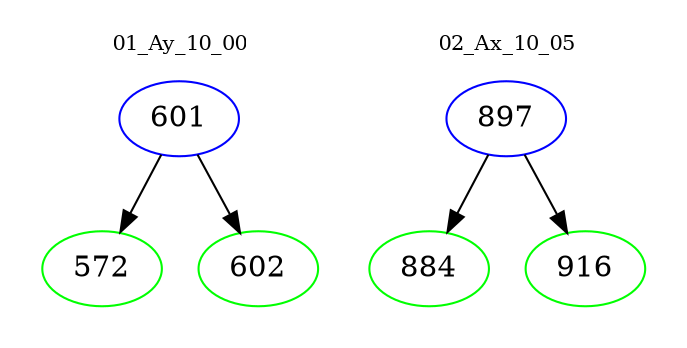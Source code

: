 digraph{
subgraph cluster_0 {
color = white
label = "01_Ay_10_00";
fontsize=10;
T0_601 [label="601", color="blue"]
T0_601 -> T0_572 [color="black"]
T0_572 [label="572", color="green"]
T0_601 -> T0_602 [color="black"]
T0_602 [label="602", color="green"]
}
subgraph cluster_1 {
color = white
label = "02_Ax_10_05";
fontsize=10;
T1_897 [label="897", color="blue"]
T1_897 -> T1_884 [color="black"]
T1_884 [label="884", color="green"]
T1_897 -> T1_916 [color="black"]
T1_916 [label="916", color="green"]
}
}
